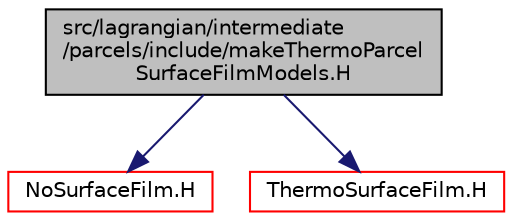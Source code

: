digraph "src/lagrangian/intermediate/parcels/include/makeThermoParcelSurfaceFilmModels.H"
{
  bgcolor="transparent";
  edge [fontname="Helvetica",fontsize="10",labelfontname="Helvetica",labelfontsize="10"];
  node [fontname="Helvetica",fontsize="10",shape=record];
  Node1 [label="src/lagrangian/intermediate\l/parcels/include/makeThermoParcel\lSurfaceFilmModels.H",height=0.2,width=0.4,color="black", fillcolor="grey75", style="filled", fontcolor="black"];
  Node1 -> Node2 [color="midnightblue",fontsize="10",style="solid",fontname="Helvetica"];
  Node2 [label="NoSurfaceFilm.H",height=0.2,width=0.4,color="red",URL="$a06917.html"];
  Node1 -> Node3 [color="midnightblue",fontsize="10",style="solid",fontname="Helvetica"];
  Node3 [label="ThermoSurfaceFilm.H",height=0.2,width=0.4,color="red",URL="$a07046.html"];
}
